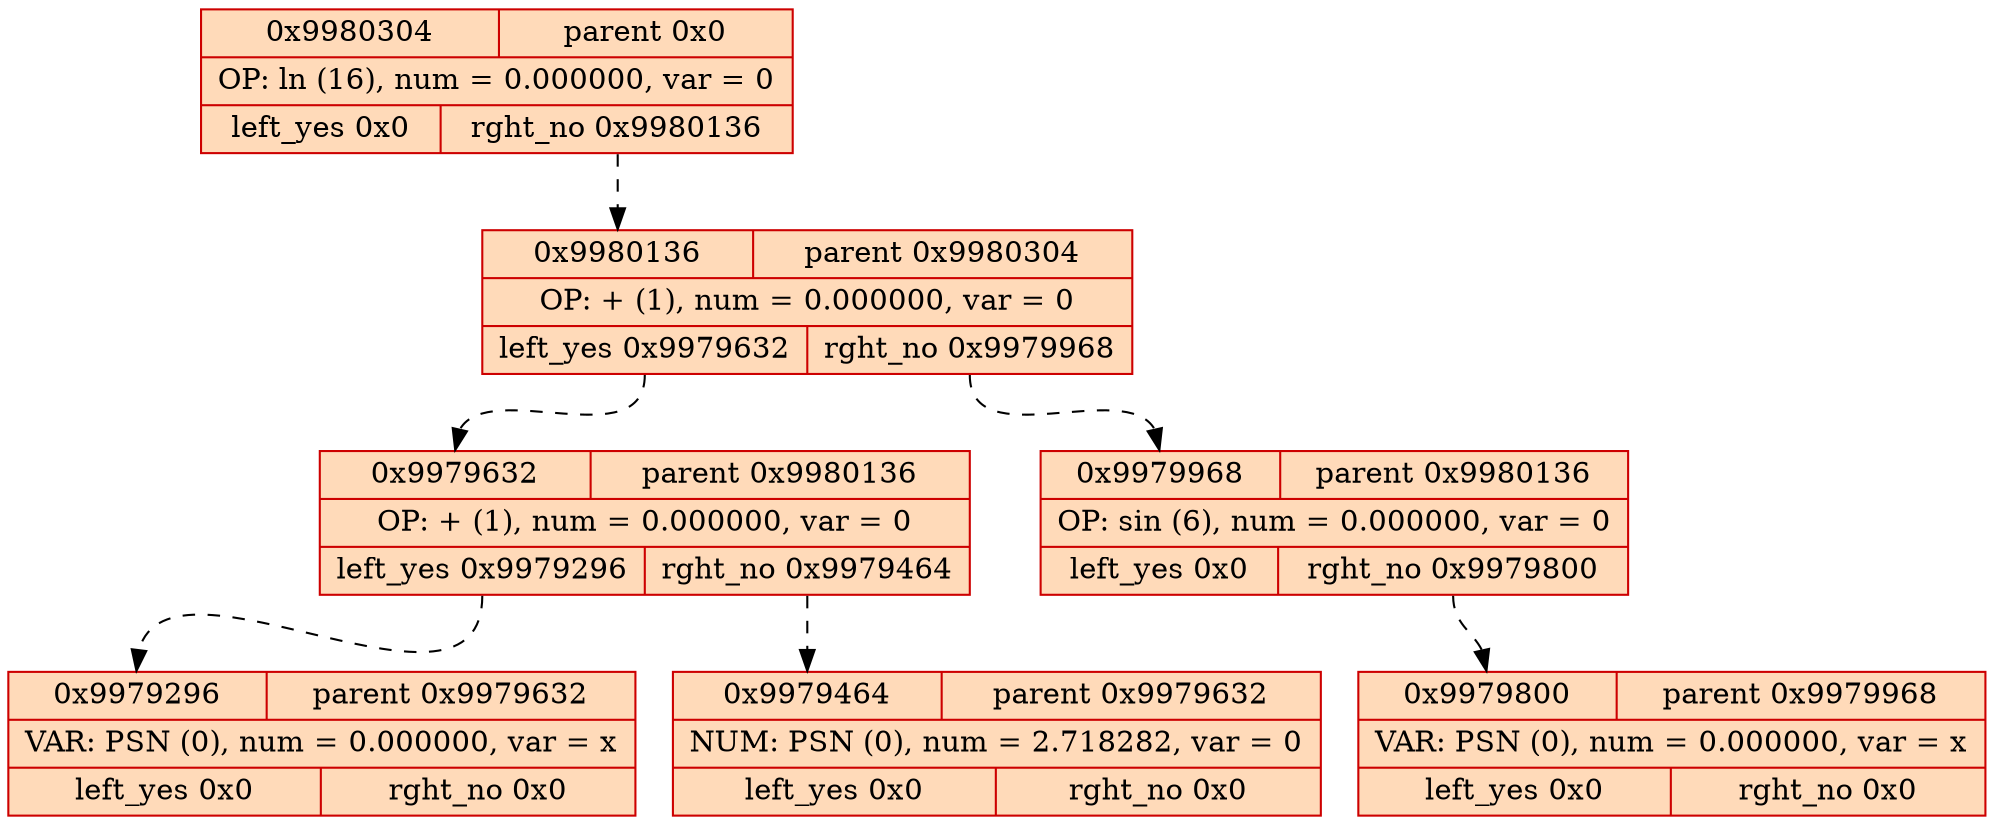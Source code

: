 digraph tree{
	rankdir=TB;
spline = ortho;
	9980304[style="filled",fillcolor="peachpuff"shape=record,color=red3,label="{{<f0> 0x9980304 |<f3>parent 0x0}|OP: ln (16), num = 0.000000, var = 0|{<f2>left_yes 0x0 | <f1>rght_no 0x9980136}}"]
	9980304:<f1>:s->9980136:<f0>:n[weight = 1, constraint=true, style="dashed"]
	9980136[style="filled",fillcolor="peachpuff"shape=record,color=red3,label="{{<f0> 0x9980136 |<f3>parent 0x9980304}|OP: + (1), num = 0.000000, var = 0|{<f2>left_yes 0x9979632 | <f1>rght_no 0x9979968}}"]
	9980136:<f2>:s->9979632:<f0>:n[weight = 1, constraint=true, style="dashed"]
	9980136:<f1>:s->9979968:<f0>:n[weight = 1, constraint=true, style="dashed"]
	9979968[style="filled",fillcolor="peachpuff"shape=record,color=red3,label="{{<f0> 0x9979968 |<f3>parent 0x9980136}|OP: sin (6), num = 0.000000, var = 0|{<f2>left_yes 0x0 | <f1>rght_no 0x9979800}}"]
	9979968:<f1>:s->9979800:<f0>:n[weight = 1, constraint=true, style="dashed"]
	9979800[style="filled",fillcolor="peachpuff"shape=record,color=red3,label="{{<f0> 0x9979800 |<f3>parent 0x9979968}|VAR: PSN  (0), num = 0.000000, var = x|{<f2>left_yes 0x0 | <f1>rght_no 0x0}}"]
	9979632[style="filled",fillcolor="peachpuff"shape=record,color=red3,label="{{<f0> 0x9979632 |<f3>parent 0x9980136}|OP: + (1), num = 0.000000, var = 0|{<f2>left_yes 0x9979296 | <f1>rght_no 0x9979464}}"]
	9979632:<f2>:s->9979296:<f0>:n[weight = 1, constraint=true, style="dashed"]
	9979632:<f1>:s->9979464:<f0>:n[weight = 1, constraint=true, style="dashed"]
	9979464[style="filled",fillcolor="peachpuff"shape=record,color=red3,label="{{<f0> 0x9979464 |<f3>parent 0x9979632}|NUM: PSN  (0), num = 2.718282, var = 0|{<f2>left_yes 0x0 | <f1>rght_no 0x0}}"]
	9979296[style="filled",fillcolor="peachpuff"shape=record,color=red3,label="{{<f0> 0x9979296 |<f3>parent 0x9979632}|VAR: PSN  (0), num = 0.000000, var = x|{<f2>left_yes 0x0 | <f1>rght_no 0x0}}"]
}
